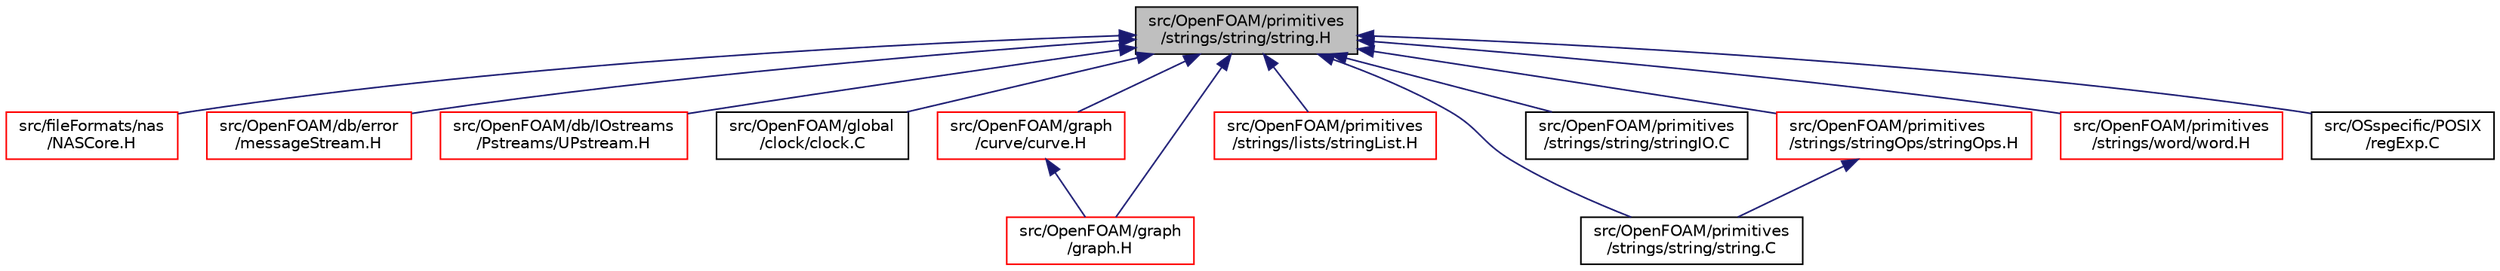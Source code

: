 digraph "src/OpenFOAM/primitives/strings/string/string.H"
{
  bgcolor="transparent";
  edge [fontname="Helvetica",fontsize="10",labelfontname="Helvetica",labelfontsize="10"];
  node [fontname="Helvetica",fontsize="10",shape=record];
  Node9 [label="src/OpenFOAM/primitives\l/strings/string/string.H",height=0.2,width=0.4,color="black", fillcolor="grey75", style="filled", fontcolor="black"];
  Node9 -> Node10 [dir="back",color="midnightblue",fontsize="10",style="solid",fontname="Helvetica"];
  Node10 [label="src/fileFormats/nas\l/NASCore.H",height=0.2,width=0.4,color="red",URL="$a01124.html"];
  Node9 -> Node18 [dir="back",color="midnightblue",fontsize="10",style="solid",fontname="Helvetica"];
  Node18 [label="src/OpenFOAM/db/error\l/messageStream.H",height=0.2,width=0.4,color="red",URL="$a09641.html"];
  Node9 -> Node3853 [dir="back",color="midnightblue",fontsize="10",style="solid",fontname="Helvetica"];
  Node3853 [label="src/OpenFOAM/db/IOstreams\l/Pstreams/UPstream.H",height=0.2,width=0.4,color="red",URL="$a09890.html"];
  Node9 -> Node6027 [dir="back",color="midnightblue",fontsize="10",style="solid",fontname="Helvetica"];
  Node6027 [label="src/OpenFOAM/global\l/clock/clock.C",height=0.2,width=0.4,color="black",URL="$a10916.html"];
  Node9 -> Node4250 [dir="back",color="midnightblue",fontsize="10",style="solid",fontname="Helvetica"];
  Node4250 [label="src/OpenFOAM/graph\l/curve/curve.H",height=0.2,width=0.4,color="red",URL="$a11018.html"];
  Node4250 -> Node431 [dir="back",color="midnightblue",fontsize="10",style="solid",fontname="Helvetica"];
  Node431 [label="src/OpenFOAM/graph\l/graph.H",height=0.2,width=0.4,color="red",URL="$a11030.html"];
  Node9 -> Node431 [dir="back",color="midnightblue",fontsize="10",style="solid",fontname="Helvetica"];
  Node9 -> Node5706 [dir="back",color="midnightblue",fontsize="10",style="solid",fontname="Helvetica"];
  Node5706 [label="src/OpenFOAM/primitives\l/strings/lists/stringList.H",height=0.2,width=0.4,color="red",URL="$a13466.html"];
  Node9 -> Node5132 [dir="back",color="midnightblue",fontsize="10",style="solid",fontname="Helvetica"];
  Node5132 [label="src/OpenFOAM/primitives\l/strings/string/string.C",height=0.2,width=0.4,color="black",URL="$a13487.html"];
  Node9 -> Node5475 [dir="back",color="midnightblue",fontsize="10",style="solid",fontname="Helvetica"];
  Node5475 [label="src/OpenFOAM/primitives\l/strings/string/stringIO.C",height=0.2,width=0.4,color="black",URL="$a13496.html"];
  Node9 -> Node5130 [dir="back",color="midnightblue",fontsize="10",style="solid",fontname="Helvetica"];
  Node5130 [label="src/OpenFOAM/primitives\l/strings/stringOps/stringOps.H",height=0.2,width=0.4,color="red",URL="$a13508.html"];
  Node5130 -> Node5132 [dir="back",color="midnightblue",fontsize="10",style="solid",fontname="Helvetica"];
  Node9 -> Node6028 [dir="back",color="midnightblue",fontsize="10",style="solid",fontname="Helvetica"];
  Node6028 [label="src/OpenFOAM/primitives\l/strings/word/word.H",height=0.2,width=0.4,color="red",URL="$a13514.html"];
  Node9 -> Node5717 [dir="back",color="midnightblue",fontsize="10",style="solid",fontname="Helvetica"];
  Node5717 [label="src/OSspecific/POSIX\l/regExp.C",height=0.2,width=0.4,color="black",URL="$a13781.html"];
}
